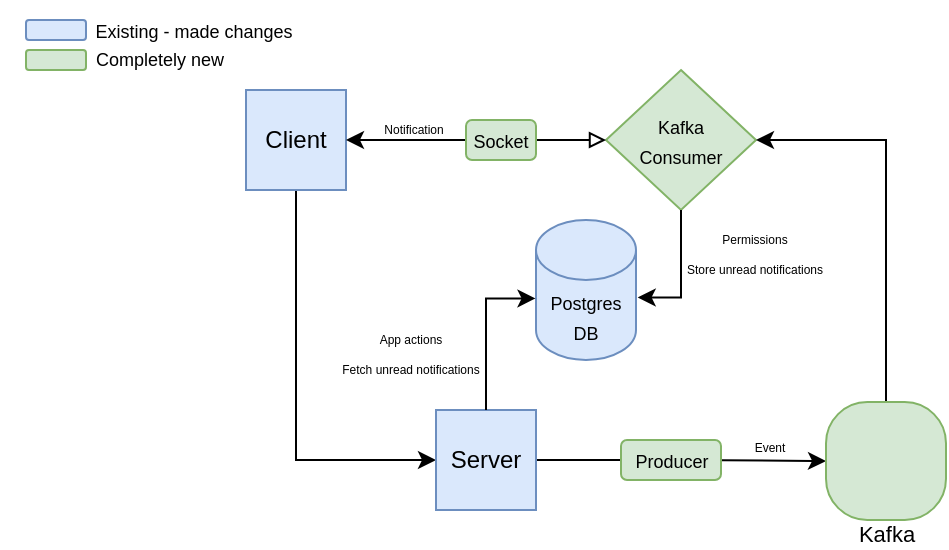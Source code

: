<mxfile version="27.1.6">
  <diagram name="Page-1" id="NIy2B8CsgUYnzLOf6SIZ">
    <mxGraphModel dx="582" dy="320" grid="1" gridSize="10" guides="1" tooltips="1" connect="1" arrows="1" fold="1" page="1" pageScale="1" pageWidth="850" pageHeight="1100" math="0" shadow="0">
      <root>
        <mxCell id="0" />
        <mxCell id="1" parent="0" />
        <mxCell id="aJZUO4CmAAwaXyu75yhE-1" value="&lt;div&gt;&lt;font style=&quot;font-size: 9px;&quot;&gt;Postgres&lt;/font&gt;&lt;/div&gt;&lt;font style=&quot;font-size: 9px;&quot;&gt;DB&lt;/font&gt;" style="shape=cylinder3;whiteSpace=wrap;html=1;boundedLbl=1;backgroundOutline=1;size=15;fillColor=#dae8fc;strokeColor=#6c8ebf;" vertex="1" parent="1">
          <mxGeometry x="375" y="190" width="50" height="70" as="geometry" />
        </mxCell>
        <mxCell id="aJZUO4CmAAwaXyu75yhE-30" style="edgeStyle=orthogonalEdgeStyle;rounded=0;orthogonalLoop=1;jettySize=auto;html=1;exitX=0.5;exitY=1;exitDx=0;exitDy=0;entryX=0;entryY=0.5;entryDx=0;entryDy=0;" edge="1" parent="1" source="aJZUO4CmAAwaXyu75yhE-2" target="aJZUO4CmAAwaXyu75yhE-20">
          <mxGeometry relative="1" as="geometry" />
        </mxCell>
        <mxCell id="aJZUO4CmAAwaXyu75yhE-2" value="Client" style="whiteSpace=wrap;html=1;aspect=fixed;fillColor=#dae8fc;strokeColor=#6c8ebf;" vertex="1" parent="1">
          <mxGeometry x="230" y="125" width="50" height="50" as="geometry" />
        </mxCell>
        <mxCell id="aJZUO4CmAAwaXyu75yhE-19" style="edgeStyle=orthogonalEdgeStyle;rounded=0;orthogonalLoop=1;jettySize=auto;html=1;exitX=0;exitY=0.5;exitDx=0;exitDy=0;" edge="1" parent="1" source="aJZUO4CmAAwaXyu75yhE-15">
          <mxGeometry relative="1" as="geometry">
            <mxPoint x="410.143" y="149.857" as="targetPoint" />
          </mxGeometry>
        </mxCell>
        <mxCell id="aJZUO4CmAAwaXyu75yhE-15" value="&lt;div&gt;&lt;font style=&quot;font-size: 9px;&quot;&gt;Kafka&lt;/font&gt;&lt;/div&gt;&lt;font style=&quot;font-size: 9px;&quot;&gt;Consumer&lt;/font&gt;" style="rhombus;whiteSpace=wrap;html=1;fillColor=#d5e8d4;strokeColor=#82b366;" vertex="1" parent="1">
          <mxGeometry x="410" y="115" width="75" height="70" as="geometry" />
        </mxCell>
        <mxCell id="aJZUO4CmAAwaXyu75yhE-16" value="" style="endArrow=block;startArrow=classic;html=1;rounded=0;exitX=1;exitY=0.5;exitDx=0;exitDy=0;entryX=0;entryY=0.5;entryDx=0;entryDy=0;endFill=0;" edge="1" parent="1" source="aJZUO4CmAAwaXyu75yhE-2" target="aJZUO4CmAAwaXyu75yhE-15">
          <mxGeometry width="50" height="50" relative="1" as="geometry">
            <mxPoint x="430" y="240" as="sourcePoint" />
            <mxPoint x="480" y="190" as="targetPoint" />
          </mxGeometry>
        </mxCell>
        <mxCell id="aJZUO4CmAAwaXyu75yhE-17" value="&lt;font style=&quot;font-size: 9px;&quot;&gt;Socket&lt;/font&gt;" style="rounded=1;whiteSpace=wrap;html=1;fillColor=#d5e8d4;strokeColor=#82b366;" vertex="1" parent="1">
          <mxGeometry x="340" y="140" width="35" height="20" as="geometry" />
        </mxCell>
        <mxCell id="aJZUO4CmAAwaXyu75yhE-33" style="edgeStyle=orthogonalEdgeStyle;rounded=0;orthogonalLoop=1;jettySize=auto;html=1;exitX=1;exitY=0.5;exitDx=0;exitDy=0;entryX=0;entryY=0.5;entryDx=0;entryDy=0;" edge="1" parent="1" source="aJZUO4CmAAwaXyu75yhE-20" target="aJZUO4CmAAwaXyu75yhE-23">
          <mxGeometry relative="1" as="geometry" />
        </mxCell>
        <mxCell id="aJZUO4CmAAwaXyu75yhE-20" value="Server" style="whiteSpace=wrap;html=1;aspect=fixed;fillColor=#dae8fc;strokeColor=#6c8ebf;" vertex="1" parent="1">
          <mxGeometry x="325" y="285" width="50" height="50" as="geometry" />
        </mxCell>
        <mxCell id="aJZUO4CmAAwaXyu75yhE-29" style="edgeStyle=orthogonalEdgeStyle;rounded=0;orthogonalLoop=1;jettySize=auto;html=1;exitX=0.5;exitY=0;exitDx=0;exitDy=0;entryX=1;entryY=0.5;entryDx=0;entryDy=0;" edge="1" parent="1" source="aJZUO4CmAAwaXyu75yhE-23" target="aJZUO4CmAAwaXyu75yhE-15">
          <mxGeometry relative="1" as="geometry" />
        </mxCell>
        <mxCell id="aJZUO4CmAAwaXyu75yhE-23" value="Kafka" style="icon;html=1;image=https://upload.wikimedia.org/wikipedia/commons/0/01/Apache_Kafka_logo.svg;arcSize=35;imageAspect=1;fontSize=11;spacingTop=-4;fillColor=#d5e8d4;strokeColor=#82b366;imageWidth=23;imageHeight=34;" vertex="1" parent="1">
          <mxGeometry x="520" y="281" width="60" height="59" as="geometry" />
        </mxCell>
        <mxCell id="aJZUO4CmAAwaXyu75yhE-34" value="&lt;font style=&quot;font-size: 9px;&quot;&gt;Producer&lt;/font&gt;" style="rounded=1;whiteSpace=wrap;html=1;fillColor=#d5e8d4;strokeColor=#82b366;" vertex="1" parent="1">
          <mxGeometry x="417.5" y="300" width="50" height="20" as="geometry" />
        </mxCell>
        <mxCell id="aJZUO4CmAAwaXyu75yhE-36" style="edgeStyle=orthogonalEdgeStyle;rounded=0;orthogonalLoop=1;jettySize=auto;html=1;exitX=0.5;exitY=1;exitDx=0;exitDy=0;entryX=1.017;entryY=0.553;entryDx=0;entryDy=0;entryPerimeter=0;" edge="1" parent="1" source="aJZUO4CmAAwaXyu75yhE-15" target="aJZUO4CmAAwaXyu75yhE-1">
          <mxGeometry relative="1" as="geometry" />
        </mxCell>
        <mxCell id="aJZUO4CmAAwaXyu75yhE-37" style="edgeStyle=orthogonalEdgeStyle;rounded=0;orthogonalLoop=1;jettySize=auto;html=1;exitX=0.5;exitY=0;exitDx=0;exitDy=0;entryX=-0.005;entryY=0.56;entryDx=0;entryDy=0;entryPerimeter=0;" edge="1" parent="1" source="aJZUO4CmAAwaXyu75yhE-20" target="aJZUO4CmAAwaXyu75yhE-1">
          <mxGeometry relative="1" as="geometry" />
        </mxCell>
        <mxCell id="aJZUO4CmAAwaXyu75yhE-38" value="&lt;font style=&quot;font-size: 6px;&quot;&gt;Permissions&lt;/font&gt;&lt;div&gt;&lt;font style=&quot;font-size: 6px;&quot;&gt;Store unread notifications&lt;/font&gt;&lt;/div&gt;" style="text;html=1;align=center;verticalAlign=middle;whiteSpace=wrap;rounded=0;" vertex="1" parent="1">
          <mxGeometry x="443" y="190" width="82.5" height="30" as="geometry" />
        </mxCell>
        <mxCell id="aJZUO4CmAAwaXyu75yhE-39" value="&lt;span style=&quot;font-size: 6px;&quot;&gt;App actions&lt;/span&gt;&lt;div&gt;&lt;span style=&quot;font-size: 6px;&quot;&gt;Fetch unread notifications&lt;/span&gt;&lt;/div&gt;" style="text;html=1;align=center;verticalAlign=middle;whiteSpace=wrap;rounded=0;" vertex="1" parent="1">
          <mxGeometry x="271" y="240" width="82.5" height="30" as="geometry" />
        </mxCell>
        <mxCell id="aJZUO4CmAAwaXyu75yhE-40" value="&lt;span style=&quot;font-size: 6px;&quot;&gt;Event&lt;/span&gt;" style="text;html=1;align=center;verticalAlign=middle;whiteSpace=wrap;rounded=0;" vertex="1" parent="1">
          <mxGeometry x="472.5" y="292" width="37.5" height="20" as="geometry" />
        </mxCell>
        <mxCell id="aJZUO4CmAAwaXyu75yhE-41" value="&lt;span style=&quot;font-size: 6px;&quot;&gt;Notification&lt;/span&gt;" style="text;html=1;align=center;verticalAlign=middle;whiteSpace=wrap;rounded=0;" vertex="1" parent="1">
          <mxGeometry x="295" y="133" width="37.5" height="20" as="geometry" />
        </mxCell>
        <mxCell id="aJZUO4CmAAwaXyu75yhE-42" value="" style="rounded=1;whiteSpace=wrap;html=1;fillColor=#dae8fc;strokeColor=#6c8ebf;" vertex="1" parent="1">
          <mxGeometry x="120" y="90" width="30" height="10" as="geometry" />
        </mxCell>
        <mxCell id="aJZUO4CmAAwaXyu75yhE-43" value="" style="rounded=1;whiteSpace=wrap;html=1;fillColor=#d5e8d4;strokeColor=#82b366;" vertex="1" parent="1">
          <mxGeometry x="120" y="105" width="30" height="10" as="geometry" />
        </mxCell>
        <mxCell id="aJZUO4CmAAwaXyu75yhE-44" value="&lt;font style=&quot;font-size: 9px;&quot;&gt;Existing - made changes&lt;/font&gt;" style="text;html=1;align=center;verticalAlign=middle;whiteSpace=wrap;rounded=0;" vertex="1" parent="1">
          <mxGeometry x="124" y="80" width="160" height="30" as="geometry" />
        </mxCell>
        <mxCell id="aJZUO4CmAAwaXyu75yhE-45" value="&lt;font style=&quot;font-size: 9px;&quot;&gt;Completely new&lt;/font&gt;" style="text;html=1;align=center;verticalAlign=middle;whiteSpace=wrap;rounded=0;" vertex="1" parent="1">
          <mxGeometry x="107" y="94" width="160" height="30" as="geometry" />
        </mxCell>
      </root>
    </mxGraphModel>
  </diagram>
</mxfile>
